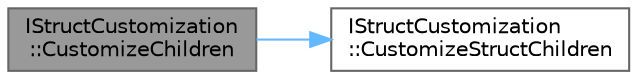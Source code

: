 digraph "IStructCustomization::CustomizeChildren"
{
 // INTERACTIVE_SVG=YES
 // LATEX_PDF_SIZE
  bgcolor="transparent";
  edge [fontname=Helvetica,fontsize=10,labelfontname=Helvetica,labelfontsize=10];
  node [fontname=Helvetica,fontsize=10,shape=box,height=0.2,width=0.4];
  rankdir="LR";
  Node1 [id="Node000001",label="IStructCustomization\l::CustomizeChildren",height=0.2,width=0.4,color="gray40", fillcolor="grey60", style="filled", fontcolor="black",tooltip="Called when the children of the property should be customized or extra rows added."];
  Node1 -> Node2 [id="edge1_Node000001_Node000002",color="steelblue1",style="solid",tooltip=" "];
  Node2 [id="Node000002",label="IStructCustomization\l::CustomizeStructChildren",height=0.2,width=0.4,color="grey40", fillcolor="white", style="filled",URL="$db/d13/classIStructCustomization.html#a6f486a36c7bcab9a456551a1d9238242",tooltip="Called when the children of the struct should be customized."];
}
